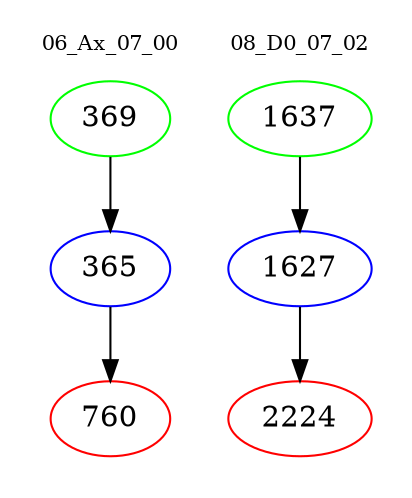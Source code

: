 digraph{
subgraph cluster_0 {
color = white
label = "06_Ax_07_00";
fontsize=10;
T0_369 [label="369", color="green"]
T0_369 -> T0_365 [color="black"]
T0_365 [label="365", color="blue"]
T0_365 -> T0_760 [color="black"]
T0_760 [label="760", color="red"]
}
subgraph cluster_1 {
color = white
label = "08_D0_07_02";
fontsize=10;
T1_1637 [label="1637", color="green"]
T1_1637 -> T1_1627 [color="black"]
T1_1627 [label="1627", color="blue"]
T1_1627 -> T1_2224 [color="black"]
T1_2224 [label="2224", color="red"]
}
}

